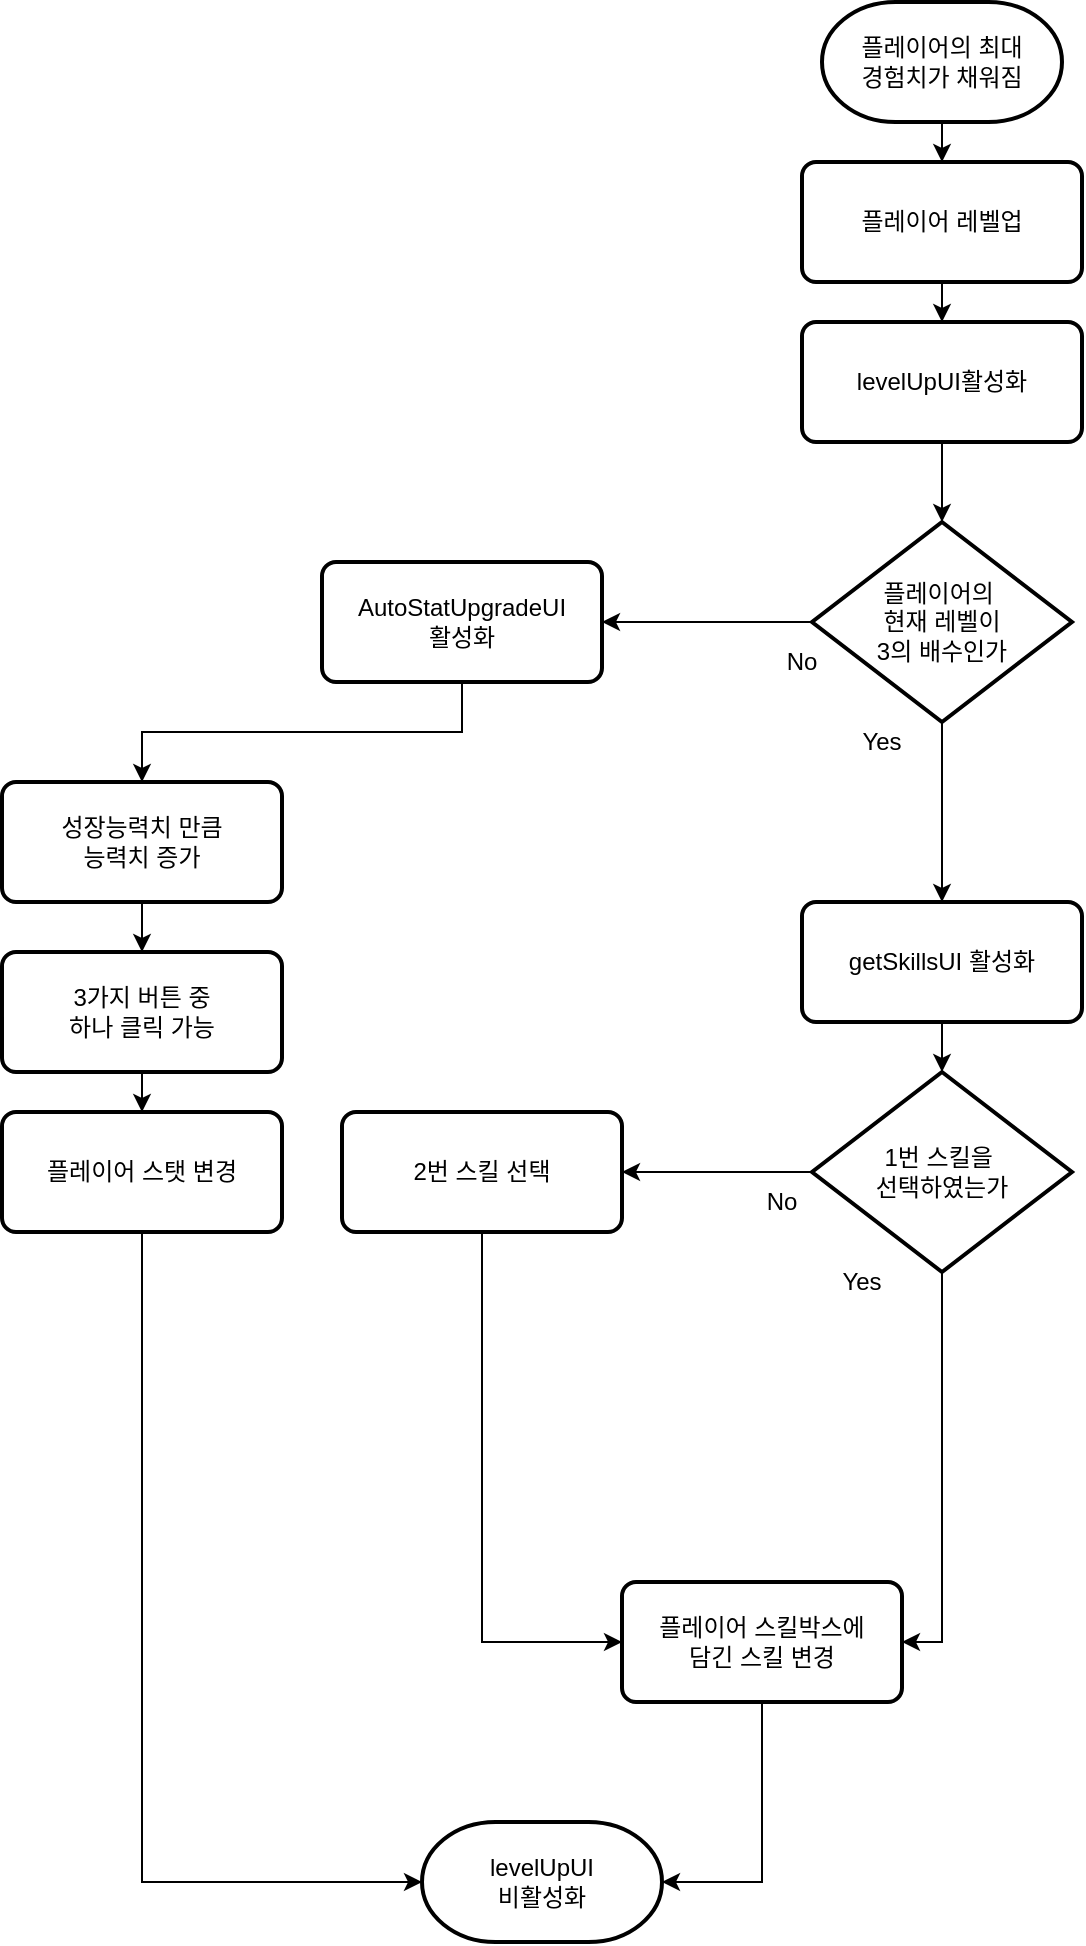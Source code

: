 <mxfile version="13.9.9" type="device"><diagram id="EffklrL95i6JYYjk-qjb" name="페이지-1"><mxGraphModel dx="1732" dy="1841" grid="1" gridSize="10" guides="1" tooltips="1" connect="1" arrows="1" fold="1" page="1" pageScale="1" pageWidth="827" pageHeight="1169" math="0" shadow="0"><root><mxCell id="0"/><mxCell id="1" parent="0"/><mxCell id="Q1bACfnTnu-019xsELIq-1" style="edgeStyle=orthogonalEdgeStyle;rounded=0;orthogonalLoop=1;jettySize=auto;html=1;exitX=0.5;exitY=1;exitDx=0;exitDy=0;exitPerimeter=0;entryX=0.5;entryY=0;entryDx=0;entryDy=0;" edge="1" parent="1" source="Q1bACfnTnu-019xsELIq-2" target="Q1bACfnTnu-019xsELIq-7"><mxGeometry relative="1" as="geometry"/></mxCell><mxCell id="Q1bACfnTnu-019xsELIq-2" value="플레이어의 최대 &lt;br&gt;경험치가 채워짐" style="strokeWidth=2;html=1;shape=mxgraph.flowchart.terminator;whiteSpace=wrap;" vertex="1" parent="1"><mxGeometry x="350" width="120" height="60" as="geometry"/></mxCell><mxCell id="Q1bACfnTnu-019xsELIq-4" style="edgeStyle=orthogonalEdgeStyle;rounded=0;orthogonalLoop=1;jettySize=auto;html=1;exitX=0.5;exitY=1;exitDx=0;exitDy=0;exitPerimeter=0;entryX=0.5;entryY=0;entryDx=0;entryDy=0;" edge="1" parent="1" source="Q1bACfnTnu-019xsELIq-5" target="Q1bACfnTnu-019xsELIq-15"><mxGeometry relative="1" as="geometry"/></mxCell><mxCell id="Q1bACfnTnu-019xsELIq-40" style="edgeStyle=orthogonalEdgeStyle;rounded=0;orthogonalLoop=1;jettySize=auto;html=1;exitX=0;exitY=0.5;exitDx=0;exitDy=0;exitPerimeter=0;" edge="1" parent="1" source="Q1bACfnTnu-019xsELIq-5" target="Q1bACfnTnu-019xsELIq-16"><mxGeometry relative="1" as="geometry"/></mxCell><mxCell id="Q1bACfnTnu-019xsELIq-5" value="플레이어의&amp;nbsp;&lt;br&gt;현재 레벨이&lt;br&gt;3의 배수인가" style="strokeWidth=2;html=1;shape=mxgraph.flowchart.decision;whiteSpace=wrap;" vertex="1" parent="1"><mxGeometry x="345" y="260" width="130" height="100" as="geometry"/></mxCell><mxCell id="Q1bACfnTnu-019xsELIq-52" style="edgeStyle=orthogonalEdgeStyle;rounded=0;orthogonalLoop=1;jettySize=auto;html=1;exitX=0.5;exitY=1;exitDx=0;exitDy=0;entryX=0.5;entryY=0;entryDx=0;entryDy=0;" edge="1" parent="1" source="Q1bACfnTnu-019xsELIq-7" target="Q1bACfnTnu-019xsELIq-51"><mxGeometry relative="1" as="geometry"/></mxCell><mxCell id="Q1bACfnTnu-019xsELIq-7" value="플레이어 레벨업" style="rounded=1;whiteSpace=wrap;html=1;absoluteArcSize=1;arcSize=14;strokeWidth=2;" vertex="1" parent="1"><mxGeometry x="340" y="80" width="140" height="60" as="geometry"/></mxCell><mxCell id="Q1bACfnTnu-019xsELIq-8" value="Yes" style="text;html=1;strokeColor=none;fillColor=none;align=center;verticalAlign=middle;whiteSpace=wrap;rounded=0;" vertex="1" parent="1"><mxGeometry x="360" y="360" width="40" height="20" as="geometry"/></mxCell><mxCell id="Q1bACfnTnu-019xsELIq-12" value="No" style="text;html=1;strokeColor=none;fillColor=none;align=center;verticalAlign=middle;whiteSpace=wrap;rounded=0;" vertex="1" parent="1"><mxGeometry x="320" y="320" width="40" height="20" as="geometry"/></mxCell><mxCell id="Q1bACfnTnu-019xsELIq-35" style="edgeStyle=orthogonalEdgeStyle;rounded=0;orthogonalLoop=1;jettySize=auto;html=1;exitX=0.5;exitY=1;exitDx=0;exitDy=0;entryX=0.5;entryY=0;entryDx=0;entryDy=0;entryPerimeter=0;" edge="1" parent="1" source="Q1bACfnTnu-019xsELIq-15" target="Q1bACfnTnu-019xsELIq-34"><mxGeometry relative="1" as="geometry"/></mxCell><mxCell id="Q1bACfnTnu-019xsELIq-15" value="getSkillsUI 활성화" style="rounded=1;whiteSpace=wrap;html=1;absoluteArcSize=1;arcSize=14;strokeWidth=2;" vertex="1" parent="1"><mxGeometry x="340" y="450" width="140" height="60" as="geometry"/></mxCell><mxCell id="Q1bACfnTnu-019xsELIq-49" style="edgeStyle=orthogonalEdgeStyle;rounded=0;orthogonalLoop=1;jettySize=auto;html=1;exitX=0.5;exitY=1;exitDx=0;exitDy=0;entryX=0.5;entryY=0;entryDx=0;entryDy=0;" edge="1" parent="1" source="Q1bACfnTnu-019xsELIq-16" target="Q1bACfnTnu-019xsELIq-48"><mxGeometry relative="1" as="geometry"/></mxCell><mxCell id="Q1bACfnTnu-019xsELIq-16" value="AutoStatUpgradeUI&lt;br&gt;활성화" style="rounded=1;whiteSpace=wrap;html=1;absoluteArcSize=1;arcSize=14;strokeWidth=2;" vertex="1" parent="1"><mxGeometry x="100" y="280" width="140" height="60" as="geometry"/></mxCell><mxCell id="Q1bACfnTnu-019xsELIq-39" style="edgeStyle=orthogonalEdgeStyle;rounded=0;orthogonalLoop=1;jettySize=auto;html=1;exitX=0.5;exitY=1;exitDx=0;exitDy=0;exitPerimeter=0;entryX=1;entryY=0.5;entryDx=0;entryDy=0;" edge="1" parent="1" source="Q1bACfnTnu-019xsELIq-34" target="Q1bACfnTnu-019xsELIq-54"><mxGeometry relative="1" as="geometry"><mxPoint x="380" y="780" as="targetPoint"/></mxGeometry></mxCell><mxCell id="Q1bACfnTnu-019xsELIq-42" style="edgeStyle=orthogonalEdgeStyle;rounded=0;orthogonalLoop=1;jettySize=auto;html=1;exitX=0;exitY=0.5;exitDx=0;exitDy=0;exitPerimeter=0;entryX=1;entryY=0.5;entryDx=0;entryDy=0;" edge="1" parent="1" source="Q1bACfnTnu-019xsELIq-34" target="Q1bACfnTnu-019xsELIq-41"><mxGeometry relative="1" as="geometry"/></mxCell><mxCell id="Q1bACfnTnu-019xsELIq-34" value="1번 스킬을&amp;nbsp;&lt;br&gt;선택하였는가" style="strokeWidth=2;html=1;shape=mxgraph.flowchart.decision;whiteSpace=wrap;" vertex="1" parent="1"><mxGeometry x="345" y="535" width="130" height="100" as="geometry"/></mxCell><mxCell id="Q1bACfnTnu-019xsELIq-37" value="Yes" style="text;html=1;strokeColor=none;fillColor=none;align=center;verticalAlign=middle;whiteSpace=wrap;rounded=0;" vertex="1" parent="1"><mxGeometry x="350" y="630" width="40" height="20" as="geometry"/></mxCell><mxCell id="Q1bACfnTnu-019xsELIq-38" value="No" style="text;html=1;strokeColor=none;fillColor=none;align=center;verticalAlign=middle;whiteSpace=wrap;rounded=0;" vertex="1" parent="1"><mxGeometry x="310" y="590" width="40" height="20" as="geometry"/></mxCell><mxCell id="Q1bACfnTnu-019xsELIq-45" style="edgeStyle=orthogonalEdgeStyle;rounded=0;orthogonalLoop=1;jettySize=auto;html=1;exitX=0.5;exitY=1;exitDx=0;exitDy=0;entryX=0;entryY=0.5;entryDx=0;entryDy=0;" edge="1" parent="1" source="Q1bACfnTnu-019xsELIq-41" target="Q1bACfnTnu-019xsELIq-54"><mxGeometry relative="1" as="geometry"><mxPoint x="260.0" y="780" as="targetPoint"/></mxGeometry></mxCell><mxCell id="Q1bACfnTnu-019xsELIq-41" value="2번 스킬 선택" style="rounded=1;whiteSpace=wrap;html=1;absoluteArcSize=1;arcSize=14;strokeWidth=2;" vertex="1" parent="1"><mxGeometry x="110" y="555" width="140" height="60" as="geometry"/></mxCell><mxCell id="Q1bACfnTnu-019xsELIq-56" style="edgeStyle=orthogonalEdgeStyle;rounded=0;orthogonalLoop=1;jettySize=auto;html=1;exitX=0.5;exitY=1;exitDx=0;exitDy=0;entryX=0.5;entryY=0;entryDx=0;entryDy=0;" edge="1" parent="1" source="Q1bACfnTnu-019xsELIq-47" target="Q1bACfnTnu-019xsELIq-55"><mxGeometry relative="1" as="geometry"/></mxCell><mxCell id="Q1bACfnTnu-019xsELIq-47" value="3가지 버튼 중&lt;br&gt;하나 클릭 가능" style="rounded=1;whiteSpace=wrap;html=1;absoluteArcSize=1;arcSize=14;strokeWidth=2;" vertex="1" parent="1"><mxGeometry x="-60" y="475" width="140" height="60" as="geometry"/></mxCell><mxCell id="Q1bACfnTnu-019xsELIq-50" style="edgeStyle=orthogonalEdgeStyle;rounded=0;orthogonalLoop=1;jettySize=auto;html=1;exitX=0.5;exitY=1;exitDx=0;exitDy=0;entryX=0.5;entryY=0;entryDx=0;entryDy=0;" edge="1" parent="1" source="Q1bACfnTnu-019xsELIq-48" target="Q1bACfnTnu-019xsELIq-47"><mxGeometry relative="1" as="geometry"/></mxCell><mxCell id="Q1bACfnTnu-019xsELIq-48" value="성장능력치 만큼&lt;br&gt;능력치 증가" style="rounded=1;whiteSpace=wrap;html=1;absoluteArcSize=1;arcSize=14;strokeWidth=2;" vertex="1" parent="1"><mxGeometry x="-60" y="390" width="140" height="60" as="geometry"/></mxCell><mxCell id="Q1bACfnTnu-019xsELIq-53" style="edgeStyle=orthogonalEdgeStyle;rounded=0;orthogonalLoop=1;jettySize=auto;html=1;exitX=0.5;exitY=1;exitDx=0;exitDy=0;entryX=0.5;entryY=0;entryDx=0;entryDy=0;entryPerimeter=0;" edge="1" parent="1" source="Q1bACfnTnu-019xsELIq-51" target="Q1bACfnTnu-019xsELIq-5"><mxGeometry relative="1" as="geometry"/></mxCell><mxCell id="Q1bACfnTnu-019xsELIq-51" value="levelUpUI활성화" style="rounded=1;whiteSpace=wrap;html=1;absoluteArcSize=1;arcSize=14;strokeWidth=2;" vertex="1" parent="1"><mxGeometry x="340" y="160" width="140" height="60" as="geometry"/></mxCell><mxCell id="Q1bACfnTnu-019xsELIq-60" style="edgeStyle=orthogonalEdgeStyle;rounded=0;orthogonalLoop=1;jettySize=auto;html=1;exitX=0.5;exitY=1;exitDx=0;exitDy=0;entryX=1;entryY=0.5;entryDx=0;entryDy=0;entryPerimeter=0;" edge="1" parent="1" source="Q1bACfnTnu-019xsELIq-54" target="Q1bACfnTnu-019xsELIq-58"><mxGeometry relative="1" as="geometry"/></mxCell><mxCell id="Q1bACfnTnu-019xsELIq-54" value="플레이어 스킬박스에&lt;br&gt;담긴 스킬 변경" style="rounded=1;whiteSpace=wrap;html=1;absoluteArcSize=1;arcSize=14;strokeWidth=2;" vertex="1" parent="1"><mxGeometry x="250" y="790" width="140" height="60" as="geometry"/></mxCell><mxCell id="Q1bACfnTnu-019xsELIq-59" style="edgeStyle=orthogonalEdgeStyle;rounded=0;orthogonalLoop=1;jettySize=auto;html=1;exitX=0.5;exitY=1;exitDx=0;exitDy=0;entryX=0;entryY=0.5;entryDx=0;entryDy=0;entryPerimeter=0;" edge="1" parent="1" source="Q1bACfnTnu-019xsELIq-55" target="Q1bACfnTnu-019xsELIq-58"><mxGeometry relative="1" as="geometry"/></mxCell><mxCell id="Q1bACfnTnu-019xsELIq-55" value="플레이어 스탯 변경" style="rounded=1;whiteSpace=wrap;html=1;absoluteArcSize=1;arcSize=14;strokeWidth=2;" vertex="1" parent="1"><mxGeometry x="-60" y="555" width="140" height="60" as="geometry"/></mxCell><mxCell id="Q1bACfnTnu-019xsELIq-58" value="levelUpUI&lt;br&gt;비활성화" style="strokeWidth=2;html=1;shape=mxgraph.flowchart.terminator;whiteSpace=wrap;" vertex="1" parent="1"><mxGeometry x="150" y="910" width="120" height="60" as="geometry"/></mxCell></root></mxGraphModel></diagram></mxfile>